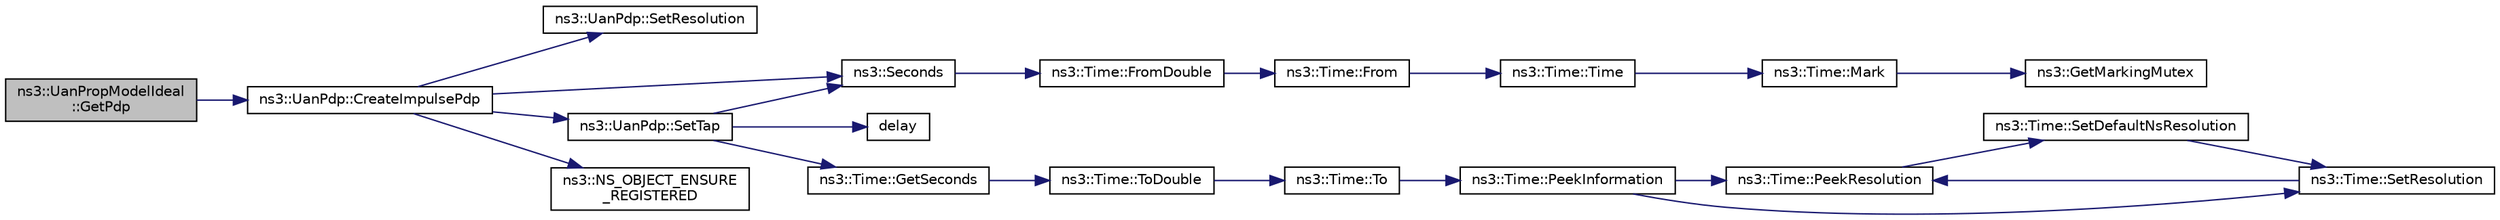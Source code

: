 digraph "ns3::UanPropModelIdeal::GetPdp"
{
  edge [fontname="Helvetica",fontsize="10",labelfontname="Helvetica",labelfontsize="10"];
  node [fontname="Helvetica",fontsize="10",shape=record];
  rankdir="LR";
  Node1 [label="ns3::UanPropModelIdeal\l::GetPdp",height=0.2,width=0.4,color="black", fillcolor="grey75", style="filled", fontcolor="black"];
  Node1 -> Node2 [color="midnightblue",fontsize="10",style="solid"];
  Node2 [label="ns3::UanPdp::CreateImpulsePdp",height=0.2,width=0.4,color="black", fillcolor="white", style="filled",URL="$d4/d80/classns3_1_1UanPdp.html#a9bca35a5402288c06e2ba0197b25b053"];
  Node2 -> Node3 [color="midnightblue",fontsize="10",style="solid"];
  Node3 [label="ns3::UanPdp::SetResolution",height=0.2,width=0.4,color="black", fillcolor="white", style="filled",URL="$d4/d80/classns3_1_1UanPdp.html#a32b9184bd5edae0925c8b8b58828d767"];
  Node2 -> Node4 [color="midnightblue",fontsize="10",style="solid"];
  Node4 [label="ns3::Seconds",height=0.2,width=0.4,color="black", fillcolor="white", style="filled",URL="$d1/dec/group__timecivil.html#ga33c34b816f8ff6628e33d5c8e9713b9e"];
  Node4 -> Node5 [color="midnightblue",fontsize="10",style="solid"];
  Node5 [label="ns3::Time::FromDouble",height=0.2,width=0.4,color="black", fillcolor="white", style="filled",URL="$dc/d04/classns3_1_1Time.html#a60e845f4a74e62495b86356afe604cb4"];
  Node5 -> Node6 [color="midnightblue",fontsize="10",style="solid"];
  Node6 [label="ns3::Time::From",height=0.2,width=0.4,color="black", fillcolor="white", style="filled",URL="$dc/d04/classns3_1_1Time.html#a34e4acc13d0e08cc8cb9cd3b838b9baf"];
  Node6 -> Node7 [color="midnightblue",fontsize="10",style="solid"];
  Node7 [label="ns3::Time::Time",height=0.2,width=0.4,color="black", fillcolor="white", style="filled",URL="$dc/d04/classns3_1_1Time.html#a8a39dc1b8cbbd7fe6d940e492d1b925e"];
  Node7 -> Node8 [color="midnightblue",fontsize="10",style="solid"];
  Node8 [label="ns3::Time::Mark",height=0.2,width=0.4,color="black", fillcolor="white", style="filled",URL="$dc/d04/classns3_1_1Time.html#aa7eef2a1119c1c4855d99f1e83d44c54"];
  Node8 -> Node9 [color="midnightblue",fontsize="10",style="solid"];
  Node9 [label="ns3::GetMarkingMutex",height=0.2,width=0.4,color="black", fillcolor="white", style="filled",URL="$d7/d2e/namespacens3.html#ac4356aa982bd2ddb0f7ebbf94539919d"];
  Node2 -> Node10 [color="midnightblue",fontsize="10",style="solid"];
  Node10 [label="ns3::UanPdp::SetTap",height=0.2,width=0.4,color="black", fillcolor="white", style="filled",URL="$d4/d80/classns3_1_1UanPdp.html#a44179cc7db325ddda51a8cc92b20f1a1"];
  Node10 -> Node11 [color="midnightblue",fontsize="10",style="solid"];
  Node11 [label="delay",height=0.2,width=0.4,color="black", fillcolor="white", style="filled",URL="$d8/d68/lte_2model_2fading-traces_2fading__trace__generator_8m.html#a7964e6aa8f61a9d28973c8267a606ad8"];
  Node10 -> Node4 [color="midnightblue",fontsize="10",style="solid"];
  Node10 -> Node12 [color="midnightblue",fontsize="10",style="solid"];
  Node12 [label="ns3::Time::GetSeconds",height=0.2,width=0.4,color="black", fillcolor="white", style="filled",URL="$dc/d04/classns3_1_1Time.html#a8f20d5c3b0902d7b4320982f340b57c8"];
  Node12 -> Node13 [color="midnightblue",fontsize="10",style="solid"];
  Node13 [label="ns3::Time::ToDouble",height=0.2,width=0.4,color="black", fillcolor="white", style="filled",URL="$dc/d04/classns3_1_1Time.html#a5fc320666cc3f9b379e64e9263e332b3"];
  Node13 -> Node14 [color="midnightblue",fontsize="10",style="solid"];
  Node14 [label="ns3::Time::To",height=0.2,width=0.4,color="black", fillcolor="white", style="filled",URL="$dc/d04/classns3_1_1Time.html#a04904d9cb915f816b62df3d4e65ce78c"];
  Node14 -> Node15 [color="midnightblue",fontsize="10",style="solid"];
  Node15 [label="ns3::Time::PeekInformation",height=0.2,width=0.4,color="black", fillcolor="white", style="filled",URL="$dc/d04/classns3_1_1Time.html#a0b023c55c20582aa7c1781aacf128034"];
  Node15 -> Node16 [color="midnightblue",fontsize="10",style="solid"];
  Node16 [label="ns3::Time::PeekResolution",height=0.2,width=0.4,color="black", fillcolor="white", style="filled",URL="$dc/d04/classns3_1_1Time.html#a963e53522278fcbdf1ab9f7adbd0f5d6"];
  Node16 -> Node17 [color="midnightblue",fontsize="10",style="solid"];
  Node17 [label="ns3::Time::SetDefaultNsResolution",height=0.2,width=0.4,color="black", fillcolor="white", style="filled",URL="$dc/d04/classns3_1_1Time.html#a6a872e62f71dfa817fef2c549473d980"];
  Node17 -> Node18 [color="midnightblue",fontsize="10",style="solid"];
  Node18 [label="ns3::Time::SetResolution",height=0.2,width=0.4,color="black", fillcolor="white", style="filled",URL="$dc/d04/classns3_1_1Time.html#ac89165ba7715b66017a49c718f4aef09"];
  Node18 -> Node16 [color="midnightblue",fontsize="10",style="solid"];
  Node15 -> Node18 [color="midnightblue",fontsize="10",style="solid"];
  Node2 -> Node19 [color="midnightblue",fontsize="10",style="solid"];
  Node19 [label="ns3::NS_OBJECT_ENSURE\l_REGISTERED",height=0.2,width=0.4,color="black", fillcolor="white", style="filled",URL="$d7/d2e/namespacens3.html#ac633cbd86ee5879afd4312a843a9ff8c"];
}
